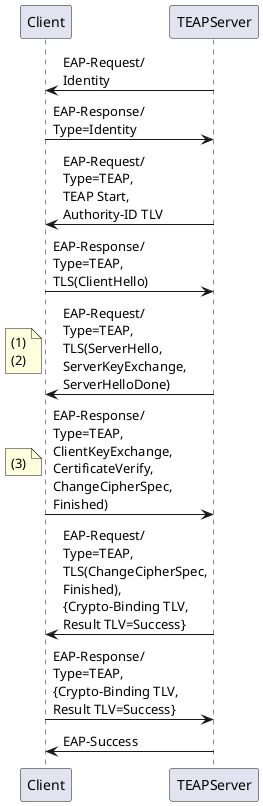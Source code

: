 @startuml

participant Client
participant TEAPServer

TEAPServer->Client: EAP-Request/\nIdentity

Client->TEAPServer: EAP-Response/\nType=Identity

TEAPServer->Client:  EAP-Request/\nType=TEAP,\nTEAP Start,\nAuthority-ID TLV

Client->TEAPServer:  EAP-Response/\nType=TEAP,\nTLS(ClientHello)

TEAPServer->Client:  EAP-Request/\nType=TEAP,\nTLS(ServerHello,\nServerKeyExchange,\nServerHelloDone)
note left
(1)
(2)
end note

Client->TEAPServer:  EAP-Response/\nType=TEAP,\nClientKeyExchange,\nCertificateVerify,\nChangeCipherSpec,\nFinished)
note left
(3)
end note

TEAPServer->Client: EAP-Request/\nType=TEAP,\nTLS(ChangeCipherSpec,\nFinished),\n{Crypto-Binding TLV,\nResult TLV=Success}

Client->TEAPServer: EAP-Response/\nType=TEAP,\n{Crypto-Binding TLV,\nResult TLV=Success}

TEAPServer->Client:  EAP-Success

@enduml
